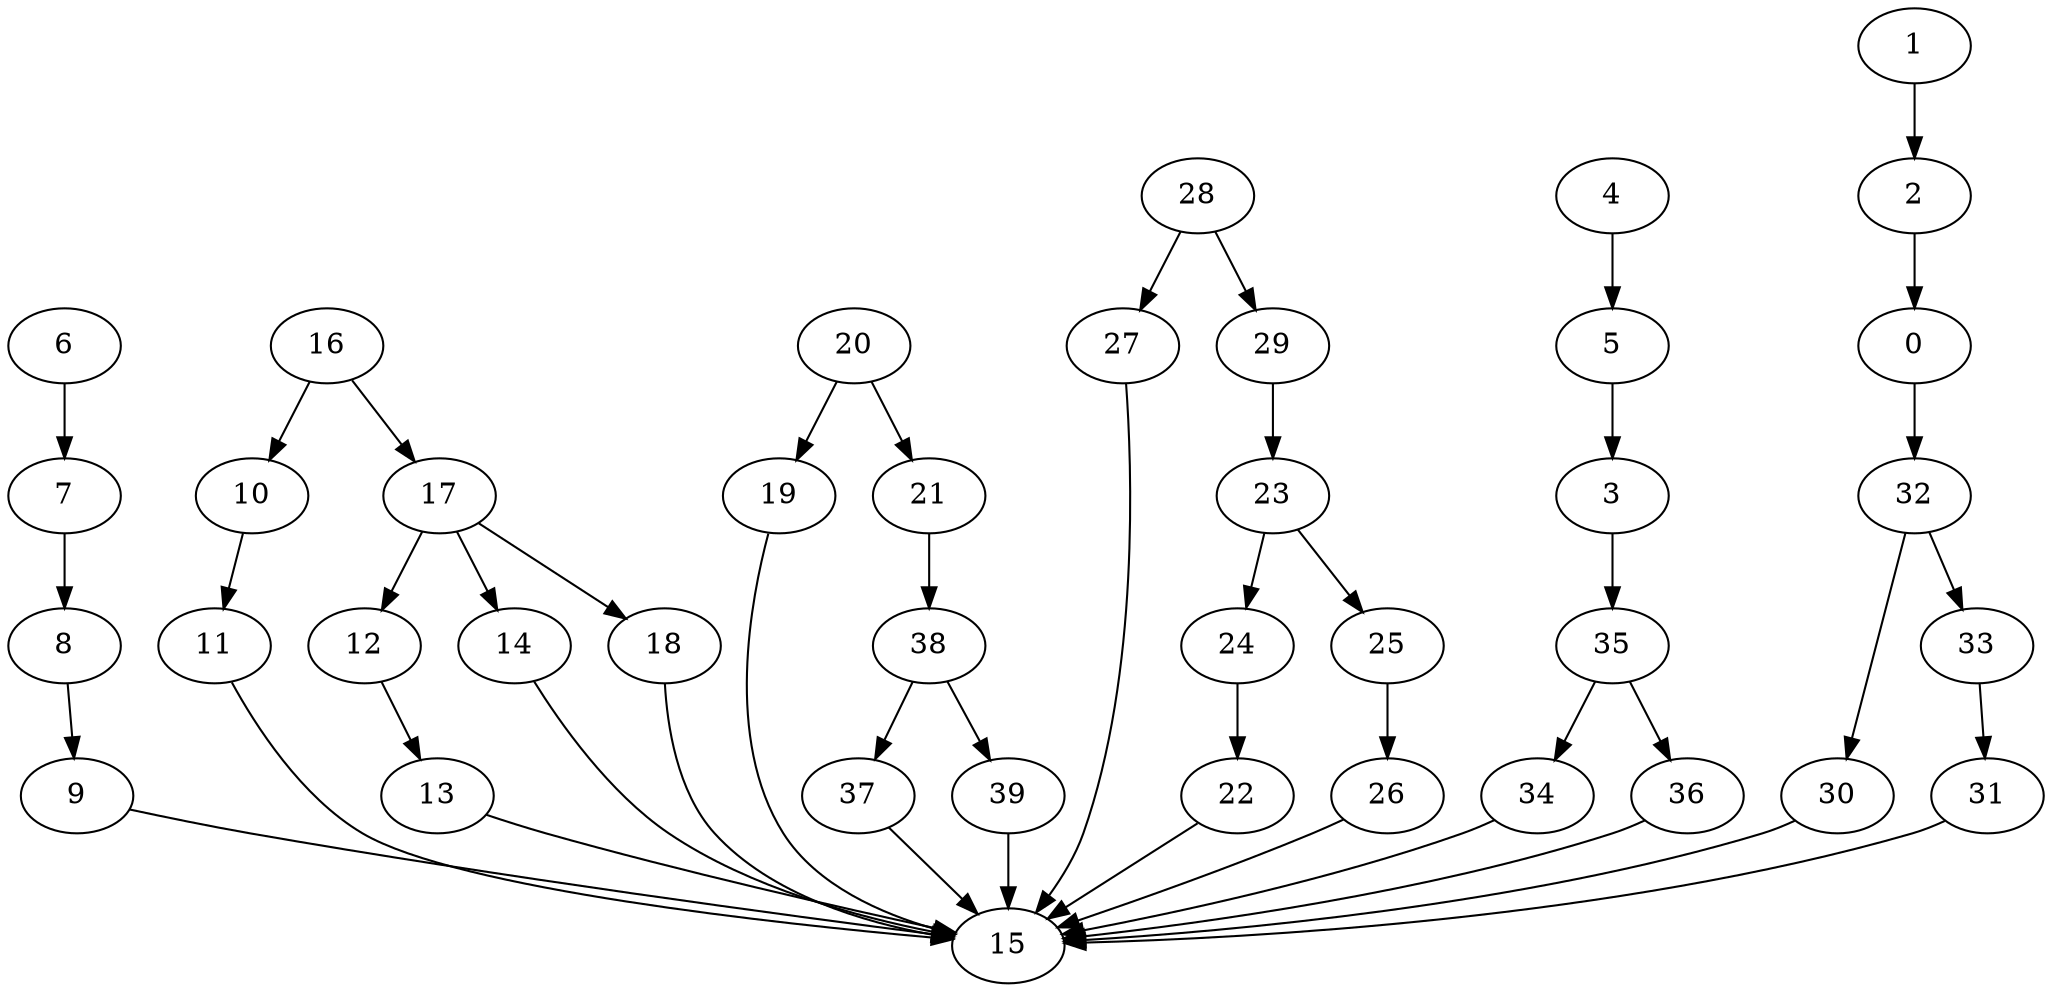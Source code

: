 strict digraph  {
0 [exec=119];
1 [exec=99];
2 [exec=92];
3 [exec=121];
4 [exec=72];
5 [exec=190];
6 [exec=116];
7 [exec=61];
8 [exec=70];
9 [exec=61];
10 [exec=170];
11 [exec=137];
12 [exec=87];
13 [exec=100];
14 [exec=67];
15 [exec=155];
16 [exec=101];
17 [exec=162];
18 [exec=120];
19 [exec=121];
20 [exec=199];
21 [exec=110];
22 [exec=56];
23 [exec=60];
24 [exec=141];
25 [exec=71];
26 [exec=123];
27 [exec=64];
28 [exec=93];
29 [exec=88];
30 [exec=81];
31 [exec=185];
32 [exec=124];
33 [exec=154];
34 [exec=163];
35 [exec=113];
36 [exec=159];
37 [exec=115];
38 [exec=114];
39 [exec=112];
0 -> 32  [comm=11];
1 -> 2  [comm=10];
2 -> 0  [comm=5];
3 -> 35  [comm=13];
4 -> 5  [comm=8];
5 -> 3  [comm=17];
6 -> 7  [comm=17];
7 -> 8  [comm=12];
8 -> 9  [comm=6];
9 -> 15  [comm=11];
10 -> 11  [comm=10];
11 -> 15  [comm=15];
12 -> 13  [comm=20];
13 -> 15  [comm=19];
14 -> 15  [comm=5];
16 -> 17  [comm=7];
16 -> 10  [comm=6];
17 -> 18  [comm=8];
17 -> 12  [comm=20];
17 -> 14  [comm=13];
18 -> 15  [comm=9];
19 -> 15  [comm=6];
20 -> 21  [comm=16];
20 -> 19  [comm=7];
21 -> 38  [comm=5];
22 -> 15  [comm=14];
23 -> 24  [comm=16];
23 -> 25  [comm=7];
24 -> 22  [comm=7];
25 -> 26  [comm=19];
26 -> 15  [comm=17];
27 -> 15  [comm=11];
28 -> 29  [comm=14];
28 -> 27  [comm=17];
29 -> 23  [comm=12];
30 -> 15  [comm=20];
31 -> 15  [comm=17];
32 -> 33  [comm=8];
32 -> 30  [comm=7];
33 -> 31  [comm=8];
34 -> 15  [comm=16];
35 -> 36  [comm=18];
35 -> 34  [comm=18];
36 -> 15  [comm=19];
37 -> 15  [comm=7];
38 -> 39  [comm=11];
38 -> 37  [comm=14];
39 -> 15  [comm=20];
}
